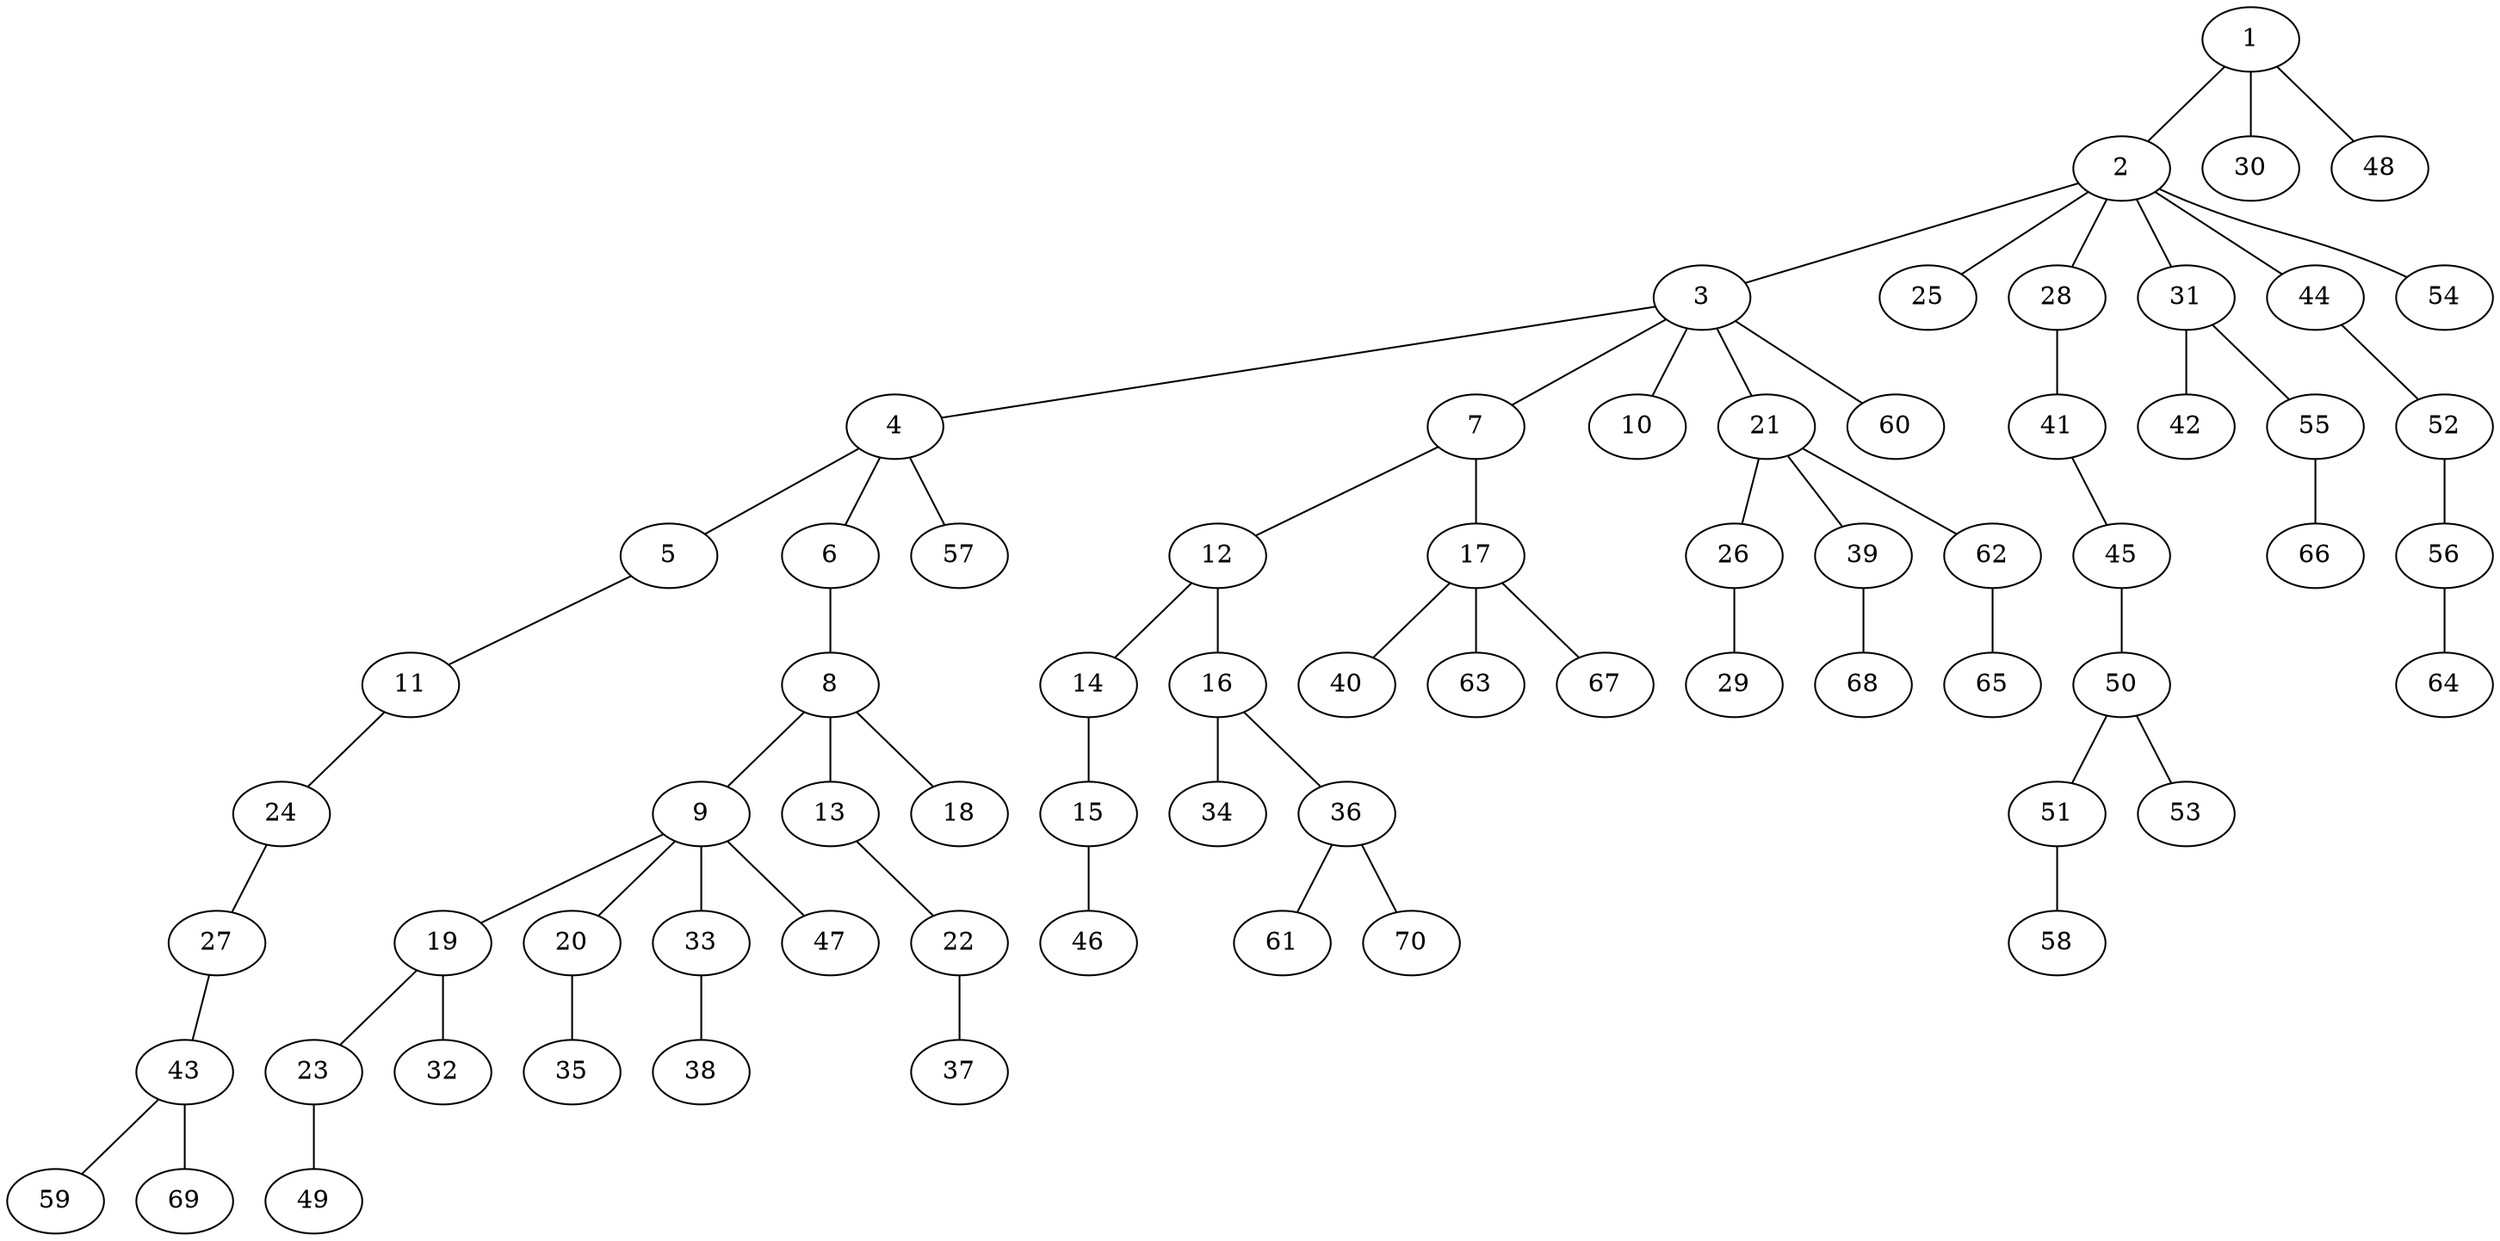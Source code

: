 graph graphname {1--2
1--30
1--48
2--3
2--25
2--28
2--31
2--44
2--54
3--4
3--7
3--10
3--21
3--60
4--5
4--6
4--57
5--11
6--8
7--12
7--17
8--9
8--13
8--18
9--19
9--20
9--33
9--47
11--24
12--14
12--16
13--22
14--15
15--46
16--34
16--36
17--40
17--63
17--67
19--23
19--32
20--35
21--26
21--39
21--62
22--37
23--49
24--27
26--29
27--43
28--41
31--42
31--55
33--38
36--61
36--70
39--68
41--45
43--59
43--69
44--52
45--50
50--51
50--53
51--58
52--56
55--66
56--64
62--65
}